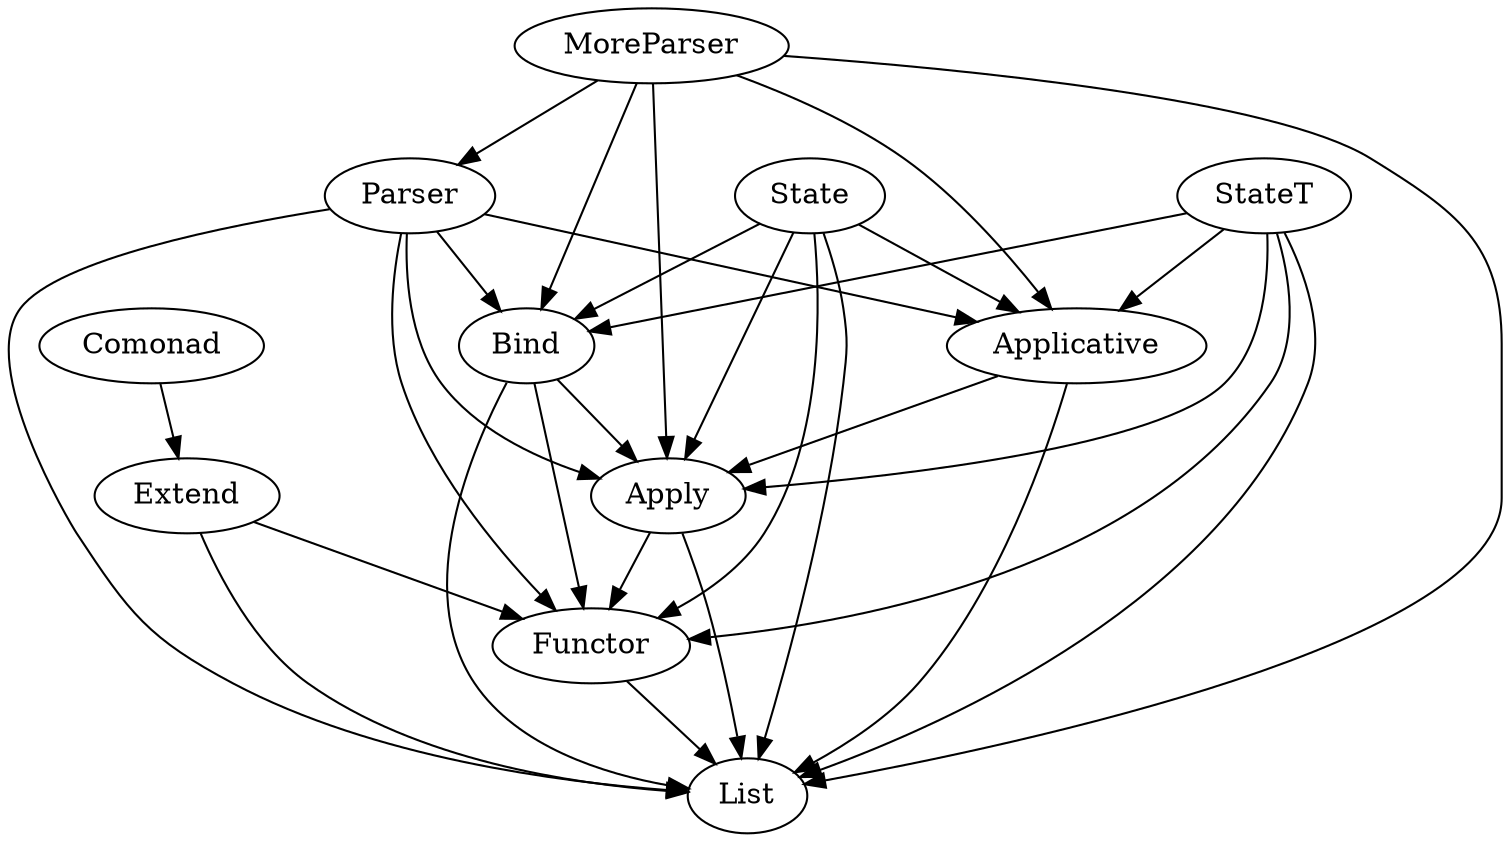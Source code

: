 digraph G {
    {
        list [label="List"];
        functor [label="Functor"];
        apply [label="Apply"];
        applicative [label="Applicative"];
        bind [label="Bind"];
        comonad [label="Comonad"];
        extend [label="Extend"];
        state [label="State"];
        stateT [label="StateT"];
        parser [label="Parser"];
	moreparser [label="MoreParser"];
    }

    functor -> list;
    apply -> list;
    apply -> functor;
    applicative -> apply;
    applicative -> list;
    bind -> list;
    bind -> apply;
    bind -> functor;
    comonad -> extend;
    extend -> list;
    extend -> functor;
    state -> list;
    state -> functor;
    state -> apply;
    state -> applicative;
    state -> bind;
    stateT -> list;
    stateT -> functor;
    stateT -> apply;
    stateT -> applicative;
    stateT -> bind;
    parser -> list;
    parser -> functor;
    parser -> apply;
    parser -> applicative;
    parser -> bind;
    moreparser -> list;
    moreparser -> parser;
    moreparser -> applicative;
    moreparser -> apply;
    moreparser -> bind;
}

